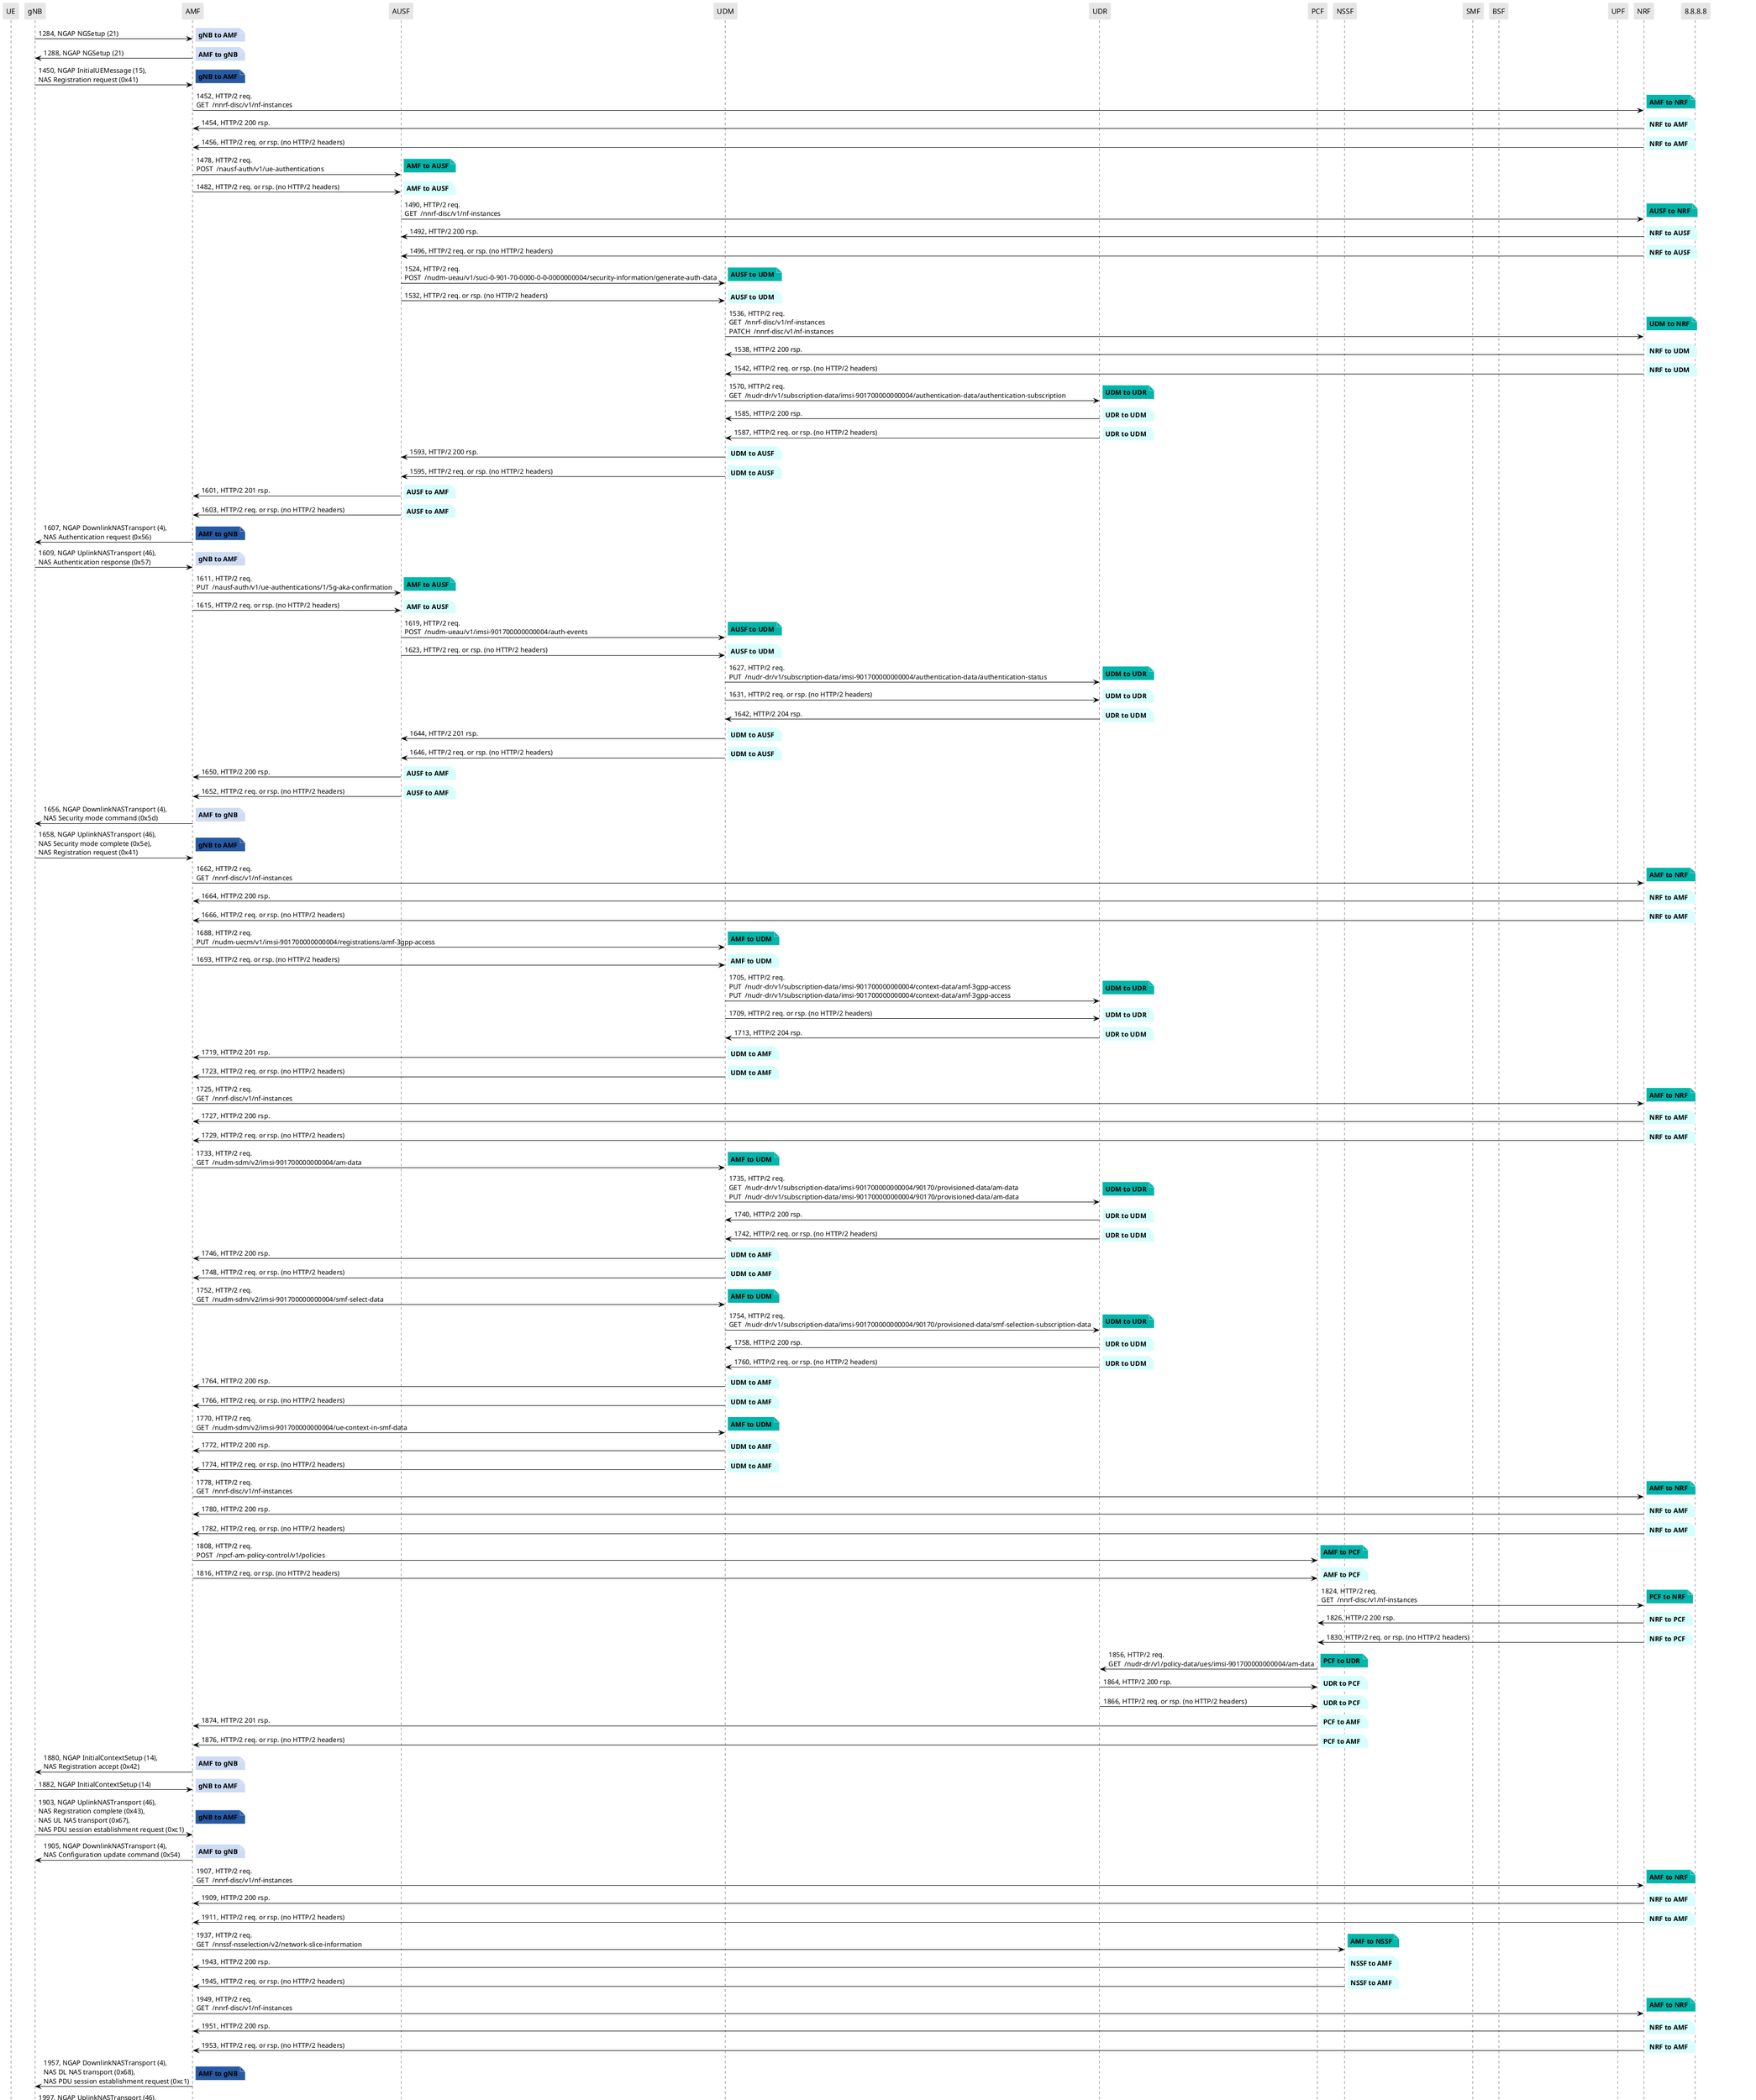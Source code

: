 @startuml
skinparam shadowing false
skinparam NoteBorderColor white
skinparam sequence {
    ArrowColor black
    LifeLineBorderColor black
    LifeLineBackgroundColor black
    ParticipantBorderColor white
    ParticipantBackgroundColor #e6e6e6
}
participant "UE"
participant "gNB"
participant "AMF"
participant "AUSF"
participant "UDM"
participant "UDR"
participant "PCF"
participant "NSSF"
participant "SMF"
participant "BSF"
participant "UPF"
participant "NRF"
participant "8.8.8.8"

"gNB" -> "AMF": 1284, NGAP NGSetup (21)

note right #CDDCF3
**gNB to AMF**
end note

"AMF" -> "gNB": 1288, NGAP NGSetup (21)

note right #CDDCF3
**AMF to gNB**
end note

"gNB" -> "AMF": 1450, NGAP InitialUEMessage (15),\nNAS Registration request (0x41)

note right #285AA4
**gNB to AMF**
end note

"AMF" -> "NRF": 1452, HTTP/2 req.\nGET  /nnrf-disc/v1/nf-instances

note right #03B5AA
**AMF to NRF**
end note

"NRF" -> "AMF": 1454, HTTP/2 200 rsp.

note right #D7FEFC
**NRF to AMF**
end note


"NRF" -> "AMF": 1456, HTTP/2 req. or rsp. (no HTTP/2 headers)

note right #D7FEFC
**NRF to AMF**
end note


"AMF" -> "AUSF": 1478, HTTP/2 req.\nPOST  /nausf-auth/v1/ue-authentications

note right #03B5AA
**AMF to AUSF**
end note


"AMF" -> "AUSF": 1482, HTTP/2 req. or rsp. (no HTTP/2 headers)

note right #D7FEFC
**AMF to AUSF**
end note

"AUSF" -> "NRF": 1490, HTTP/2 req.\nGET  /nnrf-disc/v1/nf-instances

note right #03B5AA
**AUSF to NRF**
end note


"NRF" -> "AUSF": 1492, HTTP/2 200 rsp.

note right #D7FEFC
**NRF to AUSF**
end note

"NRF" -> "AUSF": 1496, HTTP/2 req. or rsp. (no HTTP/2 headers)

note right #D7FEFC
**NRF to AUSF**
end note

"AUSF" -> "UDM": 1524, HTTP/2 req.\nPOST  /nudm-ueau/v1/suci-0-901-70-0000-0-0-0000000004/security-information/generate-auth-data

note right #03B5AA
**AUSF to UDM**
end note

"AUSF" -> "UDM": 1532, HTTP/2 req. or rsp. (no HTTP/2 headers)

note right #D7FEFC
**AUSF to UDM**
end note

"UDM" -> "NRF": 1536, HTTP/2 req.\nGET  /nnrf-disc/v1/nf-instances\nPATCH  /nnrf-disc/v1/nf-instances

note right #03B5AA
**UDM to NRF**
end note


"NRF" -> "UDM": 1538, HTTP/2 200 rsp.

note right #D7FEFC
**NRF to UDM**
end note

"NRF" -> "UDM": 1542, HTTP/2 req. or rsp. (no HTTP/2 headers)

note right #D7FEFC
**NRF to UDM**
end note

"UDM" -> "UDR": 1570, HTTP/2 req.\nGET  /nudr-dr/v1/subscription-data/imsi-901700000000004/authentication-data/authentication-subscription

note right #03B5AA
**UDM to UDR**
end note

"UDR" -> "UDM": 1585, HTTP/2 200 rsp.

note right #D7FEFC
**UDR to UDM**
end note

"UDR" -> "UDM": 1587, HTTP/2 req. or rsp. (no HTTP/2 headers)

note right #D7FEFC
**UDR to UDM**
end note

"UDM" -> "AUSF": 1593, HTTP/2 200 rsp.

note right #D7FEFC
**UDM to AUSF**
end note

"UDM" -> "AUSF": 1595, HTTP/2 req. or rsp. (no HTTP/2 headers)

note right #D7FEFC
**UDM to AUSF**
end note

"AUSF" -> "AMF": 1601, HTTP/2 201 rsp.

note right #D7FEFC
**AUSF to AMF**
end note

"AUSF" -> "AMF": 1603, HTTP/2 req. or rsp. (no HTTP/2 headers)

note right #D7FEFC
**AUSF to AMF**
end note

"AMF" -> "gNB": 1607, NGAP DownlinkNASTransport (4),\nNAS Authentication request (0x56)

note right #285AA4
**AMF to gNB**
end note

"gNB" -> "AMF": 1609, NGAP UplinkNASTransport (46),\nNAS Authentication response (0x57)

note right #CDDCF3
**gNB to AMF**
end note

"AMF" -> "AUSF": 1611, HTTP/2 req.\nPUT  /nausf-auth/v1/ue-authentications/1/5g-aka-confirmation

note right #03B5AA
**AMF to AUSF**
end note

"AMF" -> "AUSF": 1615, HTTP/2 req. or rsp. (no HTTP/2 headers)

note right #D7FEFC
**AMF to AUSF**
end note

"AUSF" -> "UDM": 1619, HTTP/2 req.\nPOST  /nudm-ueau/v1/imsi-901700000000004/auth-events

note right #03B5AA
**AUSF to UDM**
end note

"AUSF" -> "UDM": 1623, HTTP/2 req. or rsp. (no HTTP/2 headers)

note right #D7FEFC
**AUSF to UDM**
end note

"UDM" -> "UDR": 1627, HTTP/2 req.\nPUT  /nudr-dr/v1/subscription-data/imsi-901700000000004/authentication-data/authentication-status

note right #03B5AA
**UDM to UDR**
end note

"UDM" -> "UDR": 1631, HTTP/2 req. or rsp. (no HTTP/2 headers)

note right #D7FEFC
**UDM to UDR**
end note

"UDR" -> "UDM": 1642, HTTP/2 204 rsp.

note right #D7FEFC
**UDR to UDM**
end note


"UDM" -> "AUSF": 1644, HTTP/2 201 rsp.

note right #D7FEFC
**UDM to AUSF**
end note


"UDM" -> "AUSF": 1646, HTTP/2 req. or rsp. (no HTTP/2 headers)

note right #D7FEFC
**UDM to AUSF**
end note


"AUSF" -> "AMF": 1650, HTTP/2 200 rsp.

note right #D7FEFC
**AUSF to AMF**
end note


"AUSF" -> "AMF": 1652, HTTP/2 req. or rsp. (no HTTP/2 headers)

note right #D7FEFC
**AUSF to AMF**
end note

"AMF" -> "gNB": 1656, NGAP DownlinkNASTransport (4),\nNAS Security mode command (0x5d)

note right #CDDCF3
**AMF to gNB**
end note

"gNB" -> "AMF": 1658, NGAP UplinkNASTransport (46),\nNAS Security mode complete (0x5e),\nNAS Registration request (0x41)

note right #285AA4
**gNB to AMF**
end note

"AMF" -> "NRF": 1662, HTTP/2 req.\nGET  /nnrf-disc/v1/nf-instances

note right #03B5AA
**AMF to NRF**
end note

"NRF" -> "AMF": 1664, HTTP/2 200 rsp.

note right #D7FEFC
**NRF to AMF**
end note

"NRF" -> "AMF": 1666, HTTP/2 req. or rsp. (no HTTP/2 headers)

note right #D7FEFC
**NRF to AMF**
end note

"AMF" -> "UDM": 1688, HTTP/2 req.\nPUT  /nudm-uecm/v1/imsi-901700000000004/registrations/amf-3gpp-access

note right #03B5AA
**AMF to UDM**
end note


"AMF" -> "UDM": 1693, HTTP/2 req. or rsp. (no HTTP/2 headers)

note right #D7FEFC
**AMF to UDM**
end note

"UDM" -> "UDR": 1705, HTTP/2 req.\nPUT  /nudr-dr/v1/subscription-data/imsi-901700000000004/context-data/amf-3gpp-access\nPUT  /nudr-dr/v1/subscription-data/imsi-901700000000004/context-data/amf-3gpp-access

note right #03B5AA
**UDM to UDR**
end note

"UDM" -> "UDR": 1709, HTTP/2 req. or rsp. (no HTTP/2 headers)

note right #D7FEFC
**UDM to UDR**
end note

"UDR" -> "UDM": 1713, HTTP/2 204 rsp.

note right #D7FEFC
**UDR to UDM**
end note


"UDM" -> "AMF": 1719, HTTP/2 201 rsp.

note right #D7FEFC
**UDM to AMF**
end note

"UDM" -> "AMF": 1723, HTTP/2 req. or rsp. (no HTTP/2 headers)

note right #D7FEFC
**UDM to AMF**
end note

"AMF" -> "NRF": 1725, HTTP/2 req.\nGET  /nnrf-disc/v1/nf-instances

note right #03B5AA
**AMF to NRF**
end note

"NRF" -> "AMF": 1727, HTTP/2 200 rsp.

note right #D7FEFC
**NRF to AMF**
end note


"NRF" -> "AMF": 1729, HTTP/2 req. or rsp. (no HTTP/2 headers)

note right #D7FEFC
**NRF to AMF**
end note

"AMF" -> "UDM": 1733, HTTP/2 req.\nGET  /nudm-sdm/v2/imsi-901700000000004/am-data

note right #03B5AA
**AMF to UDM**
end note

"UDM" -> "UDR": 1735, HTTP/2 req.\nGET  /nudr-dr/v1/subscription-data/imsi-901700000000004/90170/provisioned-data/am-data\nPUT  /nudr-dr/v1/subscription-data/imsi-901700000000004/90170/provisioned-data/am-data

note right #03B5AA
**UDM to UDR**
end note

"UDR" -> "UDM": 1740, HTTP/2 200 rsp.

note right #D7FEFC
**UDR to UDM**
end note

"UDR" -> "UDM": 1742, HTTP/2 req. or rsp. (no HTTP/2 headers)

note right #D7FEFC
**UDR to UDM**
end note

"UDM" -> "AMF": 1746, HTTP/2 200 rsp.

note right #D7FEFC
**UDM to AMF**
end note

"UDM" -> "AMF": 1748, HTTP/2 req. or rsp. (no HTTP/2 headers)

note right #D7FEFC
**UDM to AMF**
end note

"AMF" -> "UDM": 1752, HTTP/2 req.\nGET  /nudm-sdm/v2/imsi-901700000000004/smf-select-data

note right #03B5AA
**AMF to UDM**
end note


"UDM" -> "UDR": 1754, HTTP/2 req.\nGET  /nudr-dr/v1/subscription-data/imsi-901700000000004/90170/provisioned-data/smf-selection-subscription-data

note right #03B5AA
**UDM to UDR**
end note


"UDR" -> "UDM": 1758, HTTP/2 200 rsp.

note right #D7FEFC
**UDR to UDM**
end note

"UDR" -> "UDM": 1760, HTTP/2 req. or rsp. (no HTTP/2 headers)

note right #D7FEFC
**UDR to UDM**
end note

"UDM" -> "AMF": 1764, HTTP/2 200 rsp.

note right #D7FEFC
**UDM to AMF**
end note

"UDM" -> "AMF": 1766, HTTP/2 req. or rsp. (no HTTP/2 headers)

note right #D7FEFC
**UDM to AMF**
end note


"AMF" -> "UDM": 1770, HTTP/2 req.\nGET  /nudm-sdm/v2/imsi-901700000000004/ue-context-in-smf-data

note right #03B5AA
**AMF to UDM**
end note

"UDM" -> "AMF": 1772, HTTP/2 200 rsp.

note right #D7FEFC
**UDM to AMF**
end note

"UDM" -> "AMF": 1774, HTTP/2 req. or rsp. (no HTTP/2 headers)

note right #D7FEFC
**UDM to AMF**
end note

"AMF" -> "NRF": 1778, HTTP/2 req.\nGET  /nnrf-disc/v1/nf-instances

note right #03B5AA
**AMF to NRF**
end note

"NRF" -> "AMF": 1780, HTTP/2 200 rsp.

note right #D7FEFC
**NRF to AMF**
end note

"NRF" -> "AMF": 1782, HTTP/2 req. or rsp. (no HTTP/2 headers)

note right #D7FEFC
**NRF to AMF**
end note

"AMF" -> "PCF": 1808, HTTP/2 req.\nPOST  /npcf-am-policy-control/v1/policies

note right #03B5AA
**AMF to PCF**
end note

"AMF" -> "PCF": 1816, HTTP/2 req. or rsp. (no HTTP/2 headers)

note right #D7FEFC
**AMF to PCF**
end note

"PCF" -> "NRF": 1824, HTTP/2 req.\nGET  /nnrf-disc/v1/nf-instances

note right #03B5AA
**PCF to NRF**
end note

"NRF" -> "PCF": 1826, HTTP/2 200 rsp.

note right #D7FEFC
**NRF to PCF**
end note

"NRF" -> "PCF": 1830, HTTP/2 req. or rsp. (no HTTP/2 headers)

note right #D7FEFC
**NRF to PCF**
end note

"PCF" -> "UDR": 1856, HTTP/2 req.\nGET  /nudr-dr/v1/policy-data/ues/imsi-901700000000004/am-data

note right #03B5AA
**PCF to UDR**
end note

"UDR" -> "PCF": 1864, HTTP/2 200 rsp.

note right #D7FEFC
**UDR to PCF**
end note

"UDR" -> "PCF": 1866, HTTP/2 req. or rsp. (no HTTP/2 headers)

note right #D7FEFC
**UDR to PCF**
end note

"PCF" -> "AMF": 1874, HTTP/2 201 rsp.

note right #D7FEFC
**PCF to AMF**
end note

"PCF" -> "AMF": 1876, HTTP/2 req. or rsp. (no HTTP/2 headers)

note right #D7FEFC
**PCF to AMF**
end note

"AMF" -> "gNB": 1880, NGAP InitialContextSetup (14),\nNAS Registration accept (0x42)

note right #CDDCF3
**AMF to gNB**
end note

"gNB" -> "AMF": 1882, NGAP InitialContextSetup (14)

note right #CDDCF3
**gNB to AMF**
end note

"gNB" -> "AMF": 1903, NGAP UplinkNASTransport (46),\nNAS Registration complete (0x43),\nNAS UL NAS transport (0x67),\nNAS PDU session establishment request (0xc1)

note right #285AA4
**gNB to AMF**
end note

"AMF" -> "gNB": 1905, NGAP DownlinkNASTransport (4),\nNAS Configuration update command (0x54)

note right #CDDCF3
**AMF to gNB**
end note

"AMF" -> "NRF": 1907, HTTP/2 req.\nGET  /nnrf-disc/v1/nf-instances

note right #03B5AA
**AMF to NRF**
end note

"NRF" -> "AMF": 1909, HTTP/2 200 rsp.

note right #D7FEFC
**NRF to AMF**
end note


"NRF" -> "AMF": 1911, HTTP/2 req. or rsp. (no HTTP/2 headers)

note right #D7FEFC
**NRF to AMF**
end note


"AMF" -> "NSSF": 1937, HTTP/2 req.\nGET  /nnssf-nsselection/v2/network-slice-information

note right #03B5AA
**AMF to NSSF**
end note


"NSSF" -> "AMF": 1943, HTTP/2 200 rsp.

note right #D7FEFC
**NSSF to AMF**
end note


"NSSF" -> "AMF": 1945, HTTP/2 req. or rsp. (no HTTP/2 headers)

note right #D7FEFC
**NSSF to AMF**
end note


"AMF" -> "NRF": 1949, HTTP/2 req.\nGET  /nnrf-disc/v1/nf-instances

note right #03B5AA
**AMF to NRF**
end note


"NRF" -> "AMF": 1951, HTTP/2 200 rsp.

note right #D7FEFC
**NRF to AMF**
end note

"NRF" -> "AMF": 1953, HTTP/2 req. or rsp. (no HTTP/2 headers)

note right #D7FEFC
**NRF to AMF**
end note


"AMF" -> "gNB": 1957, NGAP DownlinkNASTransport (4),\nNAS DL NAS transport (0x68),\nNAS PDU session establishment request (0xc1)

note right #285AA4
**AMF to gNB**
end note

"gNB" -> "AMF": 1997, NGAP UplinkNASTransport (46),\nNAS UL NAS transport (0x67),\nNAS PDU session establishment request (0xc1)

note right #285AA4
**gNB to AMF**
end note

"AMF" -> "SMF": 2017, HTTP/2 req.\nPOST  /nsmf-pdusession/v1/sm-contexts

note right #03B5AA
**AMF to SMF**
end note

"AMF" -> "SMF": 2021, HTTP/2 req. or rsp. (no HTTP/2 headers)

note right #D7FEFC
**AMF to SMF**
end note

"SMF" -> "NRF": 2029, HTTP/2 req.\nGET  /nnrf-disc/v1/nf-instances

note right #03B5AA
**SMF to NRF**
end note

"NRF" -> "SMF": 2031, HTTP/2 200 rsp.

note right #D7FEFC
**NRF to SMF**
end note


"NRF" -> "SMF": 2033, HTTP/2 req. or rsp. (no HTTP/2 headers)

note right #D7FEFC
**NRF to SMF**
end note

"SMF" -> "UDM": 2061, HTTP/2 req.\nGET  /nudm-sdm/v2/imsi-901700000000004/sm-data

note right #03B5AA
**SMF to UDM**
end note

"UDM" -> "UDR": 2065, HTTP/2 req.\nGET  /nudr-dr/v1/subscription-data/imsi-901700000000004/90170/provisioned-data/sm-data
note right #03B5AA
**UDM to UDR**
end note

"UDR" -> "UDM": 2071, HTTP/2 200 rsp.

note right #D7FEFC
**UDR to UDM**
end note

"UDR" -> "UDM": 2073, HTTP/2 req. or rsp. (no HTTP/2 headers)

note right #D7FEFC
**UDR to UDM**
end note

"UDM" -> "SMF": 2079, HTTP/2 200 rsp.

note right #D7FEFC
**UDM to SMF**
end note

"UDM" -> "SMF": 2081, HTTP/2 req. or rsp. (no HTTP/2 headers)

note right #D7FEFC
**UDM to SMF**
end note

"SMF" -> "NRF": 2089, HTTP/2 req.\nGET  /nnrf-disc/v1/nf-instances

note right #03B5AA
**SMF to NRF**
end note

"NRF" -> "SMF": 2091, HTTP/2 200 rsp.

note right #D7FEFC
**NRF to SMF**
end note

"NRF" -> "SMF": 2093, HTTP/2 req. or rsp. (no HTTP/2 headers)

note right #D7FEFC
**NRF to SMF**
end note

"SMF" -> "AMF": 2097, HTTP/2 201 rsp.

note right #D7FEFC
**SMF to AMF**
end note

"SMF" -> "PCF": 2122, HTTP/2 req.\nPOST  /npcf-smpolicycontrol/v1/sm-policies

note right #03B5AA
**SMF to PCF**
end note


"SMF" -> "PCF": 2130, HTTP/2 req. or rsp. (no HTTP/2 headers)

note right #D7FEFC
**SMF to PCF**
end note

"PCF" -> "UDR": 2134, HTTP/2 req.\nGET  /nudr-dr/v1/policy-data/ues/imsi-901700000000004/sm-data

note right #03B5AA
**PCF to UDR**
end note

"UDR" -> "PCF": 2141, HTTP/2 200 rsp.

note right #D7FEFC
**UDR to PCF**
end note

"UDR" -> "PCF": 2143, HTTP/2 req. or rsp. (no HTTP/2 headers)

note right #D7FEFC
**UDR to PCF**
end note

"PCF" -> "NRF": 2147, HTTP/2 req.\nGET  /nnrf-disc/v1/nf-instances

note right #03B5AA
**PCF to NRF**
end note

"NRF" -> "PCF": 2149, HTTP/2 200 rsp.

note right #D7FEFC
**NRF to PCF**
end note

"NRF" -> "PCF": 2153, HTTP/2 req. or rsp. (no HTTP/2 headers)

note right #D7FEFC
**NRF to PCF**
end note

"PCF" -> "BSF": 2178, HTTP/2 req.\nPOST  /nbsf-management/v1/pcfBindings

note right #03B5AA
**PCF to BSF**
end note

"PCF" -> "BSF": 2187, HTTP/2 req. or rsp. (no HTTP/2 headers)

note right #D7FEFC
**PCF to BSF**
end note

"BSF" -> "PCF": 2192, HTTP/2 201 rsp.

note right #D7FEFC
**BSF to PCF**
end note

"BSF" -> "PCF": 2195, HTTP/2 req. or rsp. (no HTTP/2 headers)

note right #D7FEFC
**BSF to PCF**
end note

"PCF" -> "SMF": 2201, HTTP/2 201 rsp.

note right #D7FEFC
**PCF to SMF**
end note

"PCF" -> "SMF": 2204, HTTP/2 req. or rsp. (no HTTP/2 headers)

note right #D7FEFC
**PCF to SMF**
end note

"SMF" -> "UPF": 2207, PFCP req.\nPFCP Session Establishment Request (50)

note right #03B5AA
**SMF to UPF**
end note

"UPF" -> "SMF": 2209, PFCP rsp.\nPFCP Session Establishment Response (51)

note right #D7FEFC
**UPF to SMF**
end note

"SMF" -> "AMF": 2212, HTTP/2 req. or rsp. (no HTTP/2 headers)

note right #D7FEFC
**SMF to AMF**
end note

"BSF" -> "PCF": 2213, HTTP/2 req. or rsp. (no HTTP/2 headers)

note right #D7FEFC
**BSF to PCF**
end note

"SMF" -> "NRF": 2218, HTTP/2 req.\nGET  /nnrf-disc/v1/nf-instances

note right #03B5AA
**SMF to NRF**
end note

"NRF" -> "SMF": 2219, HTTP/2 200 rsp.

note right #D7FEFC
**NRF to SMF**
end note

"NRF" -> "SMF": 2222, HTTP/2 req. or rsp. (no HTTP/2 headers)

note right #D7FEFC
**NRF to SMF**
end note

"SMF" -> "AMF": 2247, HTTP/2 req.\nPOST  /namf-comm/v1/ue-contexts/imsi-901700000000004/n1-n2-messages

note right #03B5AA
**SMF to AMF**
end note

"SMF" -> "AMF": 2256, HTTP/2 req. or rsp. (no HTTP/2 headers)

note right #D7FEFC
**SMF to AMF**
end note

"AMF" -> "gNB": 2261, NGAP PDUSessionResourceSetup (29),\nNAS DL NAS transport (0x68),\nNAS PDU session establishment accept (0xc2)

note right #CDDCF3
**AMF to gNB**
end note

"AMF" -> "SMF": 2263, HTTP/2 200 rsp.

note right #D7FEFC
**AMF to SMF**
end note

"AMF" -> "SMF": 2268, HTTP/2 req. or rsp. (no HTTP/2 headers)

note right #D7FEFC
**AMF to SMF**
end note

"gNB" -> "AMF": 2274, NGAP PDUSessionResourceSetup (29)

note right #CDDCF3
**gNB to AMF**
end note

"AMF" -> "SMF": 2276, HTTP/2 req.\nPOST  /nsmf-pdusession/v1/sm-contexts/1/modify

note right #03B5AA
**AMF to SMF**
end note

"AMF" -> "SMF": 2278, HTTP/2 req. or rsp. (no HTTP/2 headers)

note right #D7FEFC
**AMF to SMF**
end note

"SMF" -> "UPF": 2282, PFCP req.\nPFCP Session Modification Request (52)

note right #03B5AA
**SMF to UPF**
end note

"UPF" -> "SMF": 2284, PFCP rsp.\nPFCP Session Modification Response (53)

note right #D7FEFC
**UPF to SMF**
end note

"SMF" -> "AMF": 2287, HTTP/2 204 rsp.

note right #D7FEFC
**SMF to AMF**
end note

"gNB" -> "UPF": 2578, GTP<ICMP> ping req.

note right #5C8001
**gNB to UPF**
end note

"UE" -> "8.8.8.8": 2579, GTP<ICMP> ping req.

note right #5C8001
**UE to 8.8.8.8**
end note

"UPF" -> "8.8.8.8": 2580, ICMP ping req.

note right #5C8001
**UPF to 8.8.8.8**
end note
"8.8.8.8" -> "UPF": 2583, ICMP ping rsp.

note right #EDFEC2
**8.8.8.8 to UPF**
end note

"UPF" -> "gNB": 2584, GTP<ICMP> ping rsp.

note right #EDFEC2
**UPF to gNB**
end note

"8.8.8.8" -> "UE": 2585, GTP<ICMP> ping rsp.

note right #EDFEC2
**8.8.8.8 to UE**
end note


@enduml
